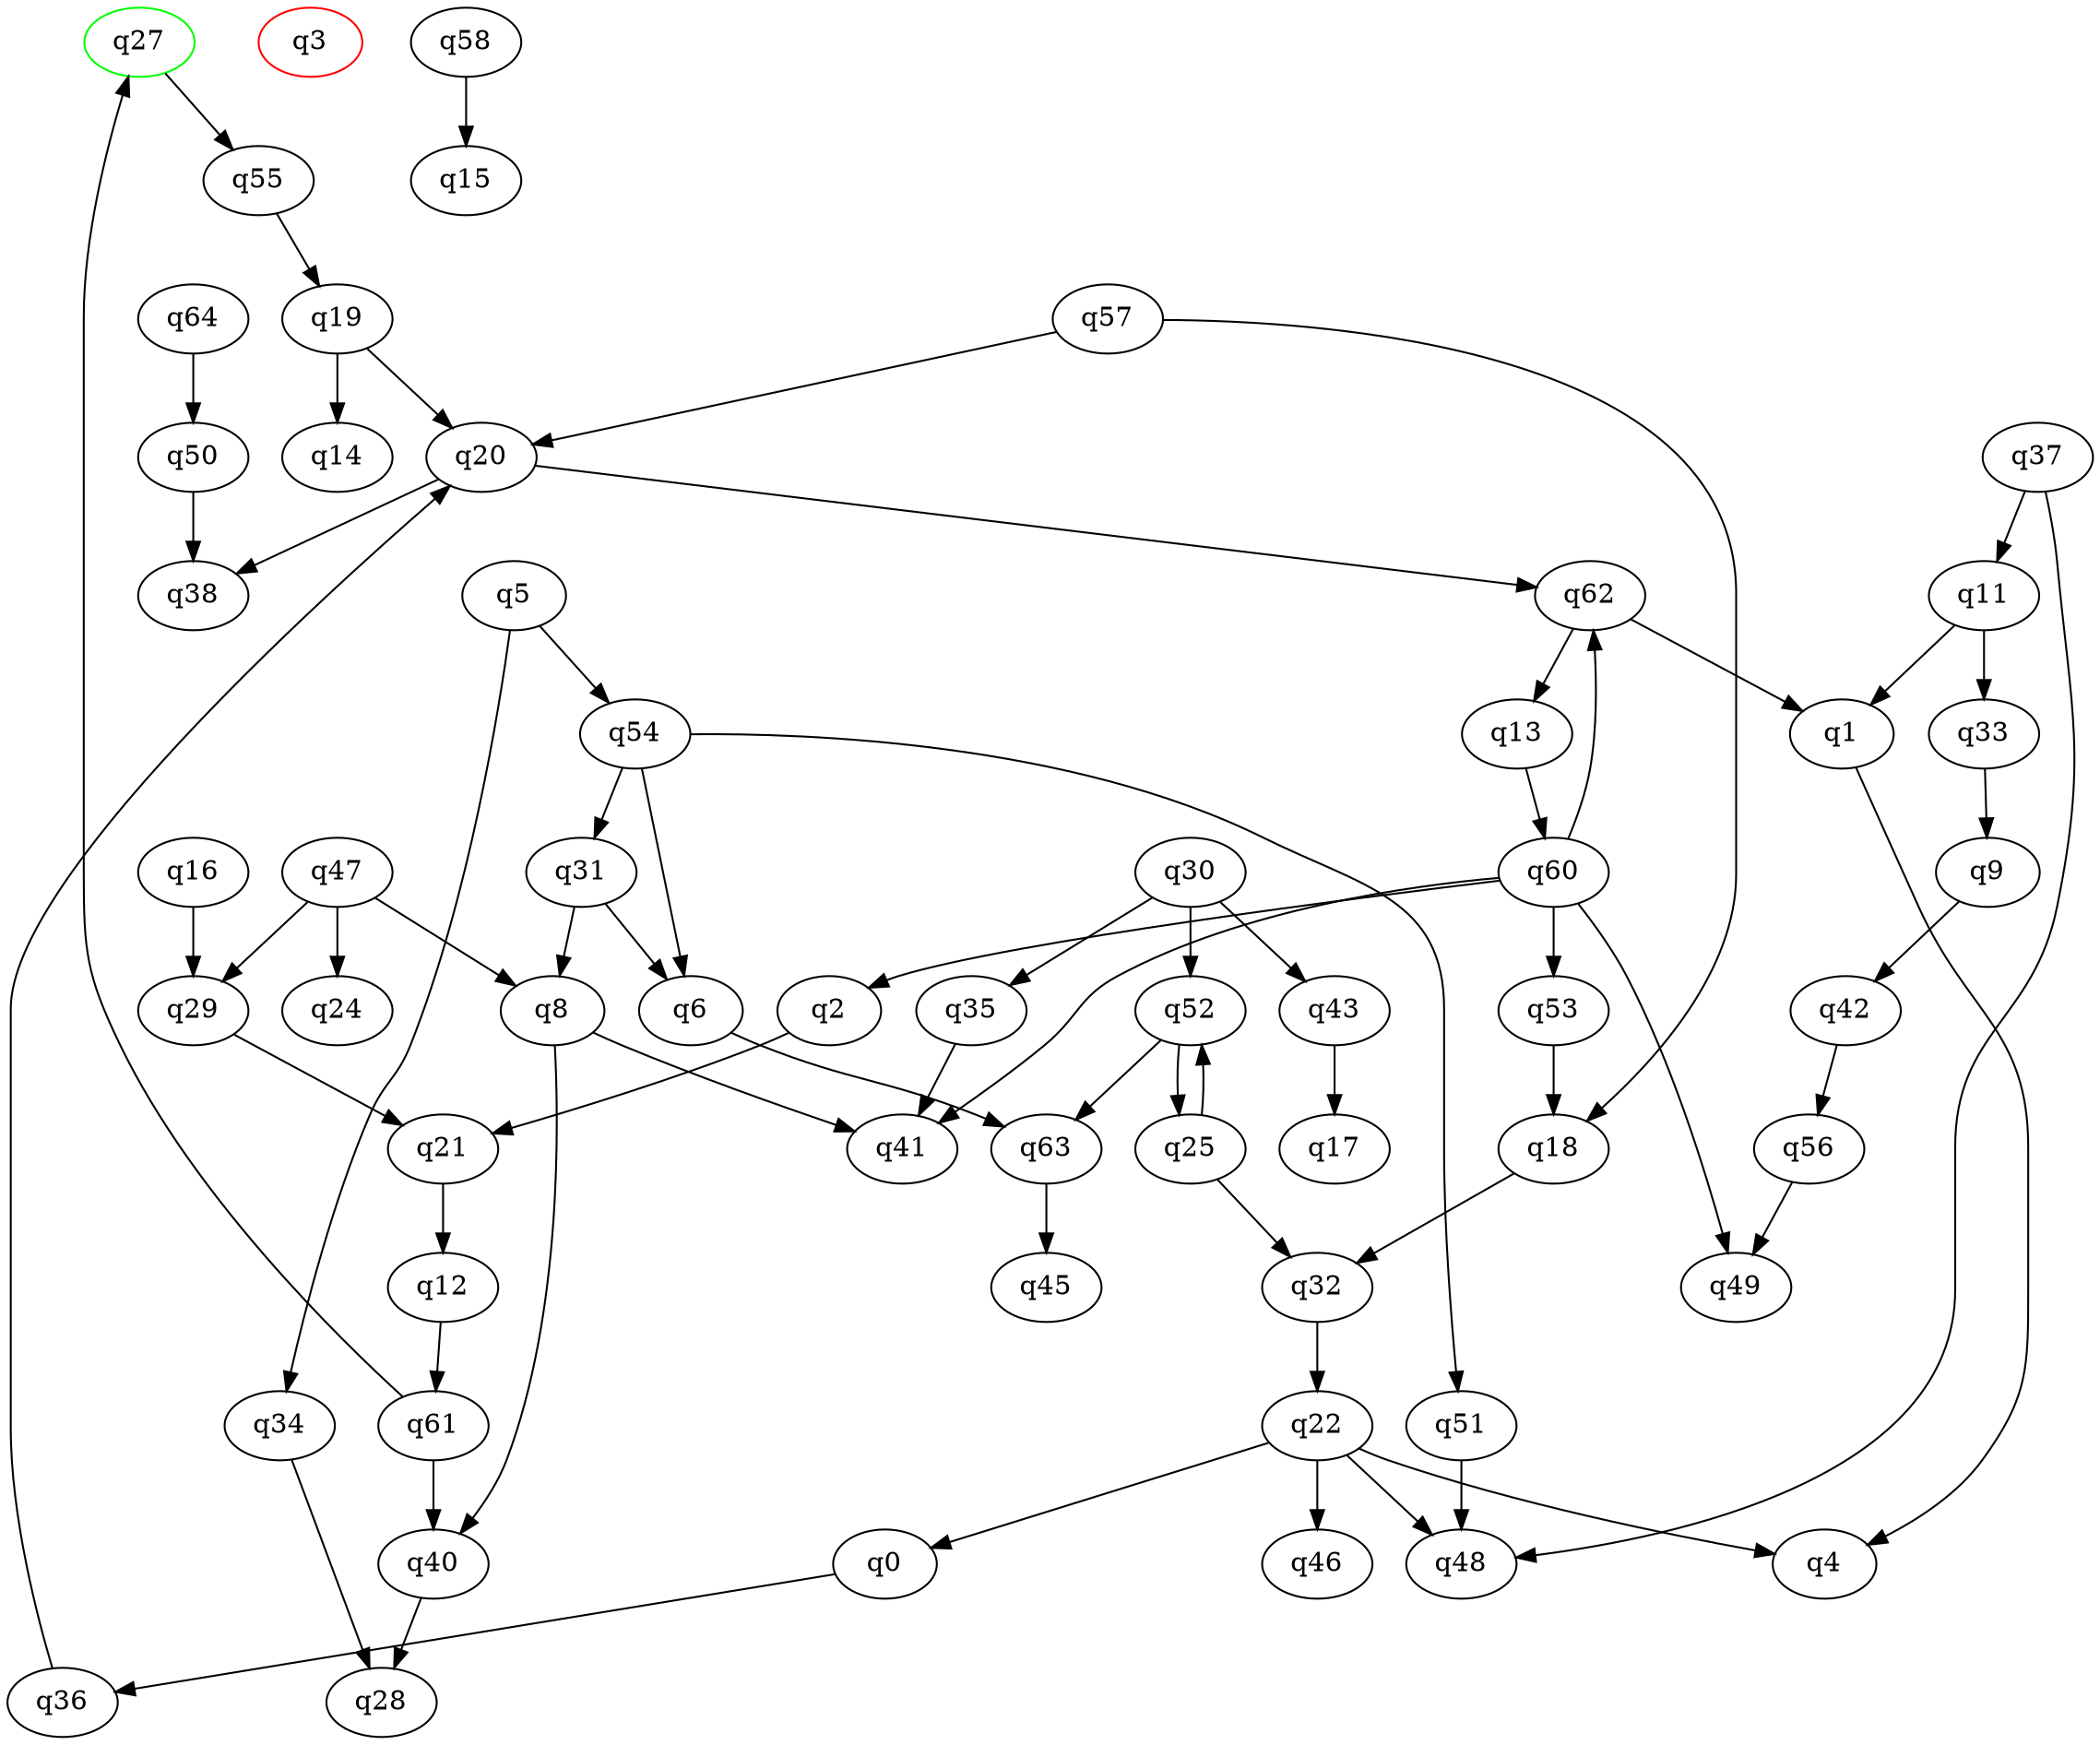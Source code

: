 digraph A{
q27 [initial=1,color=green];
q3 [final=1,color=red];
q0 -> q36;
q1 -> q4;
q2 -> q21;
q5 -> q34;
q5 -> q54;
q6 -> q63;
q8 -> q40;
q8 -> q41;
q9 -> q42;
q11 -> q1;
q11 -> q33;
q12 -> q61;
q13 -> q60;
q16 -> q29;
q18 -> q32;
q19 -> q14;
q19 -> q20;
q20 -> q38;
q20 -> q62;
q21 -> q12;
q22 -> q0;
q22 -> q4;
q22 -> q46;
q22 -> q48;
q25 -> q32;
q25 -> q52;
q27 -> q55;
q29 -> q21;
q30 -> q35;
q30 -> q43;
q30 -> q52;
q31 -> q6;
q31 -> q8;
q32 -> q22;
q33 -> q9;
q34 -> q28;
q35 -> q41;
q36 -> q20;
q37 -> q11;
q37 -> q48;
q40 -> q28;
q42 -> q56;
q43 -> q17;
q47 -> q8;
q47 -> q24;
q47 -> q29;
q50 -> q38;
q51 -> q48;
q52 -> q25;
q52 -> q63;
q53 -> q18;
q54 -> q6;
q54 -> q31;
q54 -> q51;
q55 -> q19;
q56 -> q49;
q57 -> q18;
q57 -> q20;
q58 -> q15;
q60 -> q2;
q60 -> q41;
q60 -> q49;
q60 -> q53;
q60 -> q62;
q61 -> q27;
q61 -> q40;
q62 -> q1;
q62 -> q13;
q63 -> q45;
q64 -> q50;
}